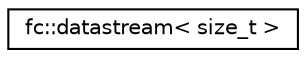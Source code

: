 digraph "Graphical Class Hierarchy"
{
  edge [fontname="Helvetica",fontsize="10",labelfontname="Helvetica",labelfontsize="10"];
  node [fontname="Helvetica",fontsize="10",shape=record];
  rankdir="LR";
  Node0 [label="fc::datastream\< size_t \>",height=0.2,width=0.4,color="black", fillcolor="white", style="filled",URL="$classfc_1_1datastream_3_01size__t_01_4.html"];
}
